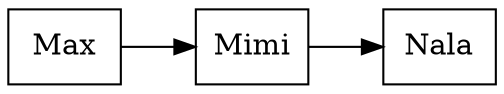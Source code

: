 digraph G {
  rankdir = LR;
  splines = ortho;
  graph [pencolor = transparent, rank = same];
  node  [shape = record];

  node1 [label = "Max"]
  node2 [label = "Mimi"]
  node3 [label = "Nala"]

  node1 -> node2;
  node2 -> node3;
}